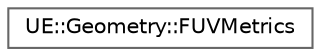 digraph "Graphical Class Hierarchy"
{
 // INTERACTIVE_SVG=YES
 // LATEX_PDF_SIZE
  bgcolor="transparent";
  edge [fontname=Helvetica,fontsize=10,labelfontname=Helvetica,labelfontsize=10];
  node [fontname=Helvetica,fontsize=10,shape=box,height=0.2,width=0.4];
  rankdir="LR";
  Node0 [id="Node000000",label="UE::Geometry::FUVMetrics",height=0.2,width=0.4,color="grey40", fillcolor="white", style="filled",URL="$d3/dab/classUE_1_1Geometry_1_1FUVMetrics.html",tooltip=" "];
}
